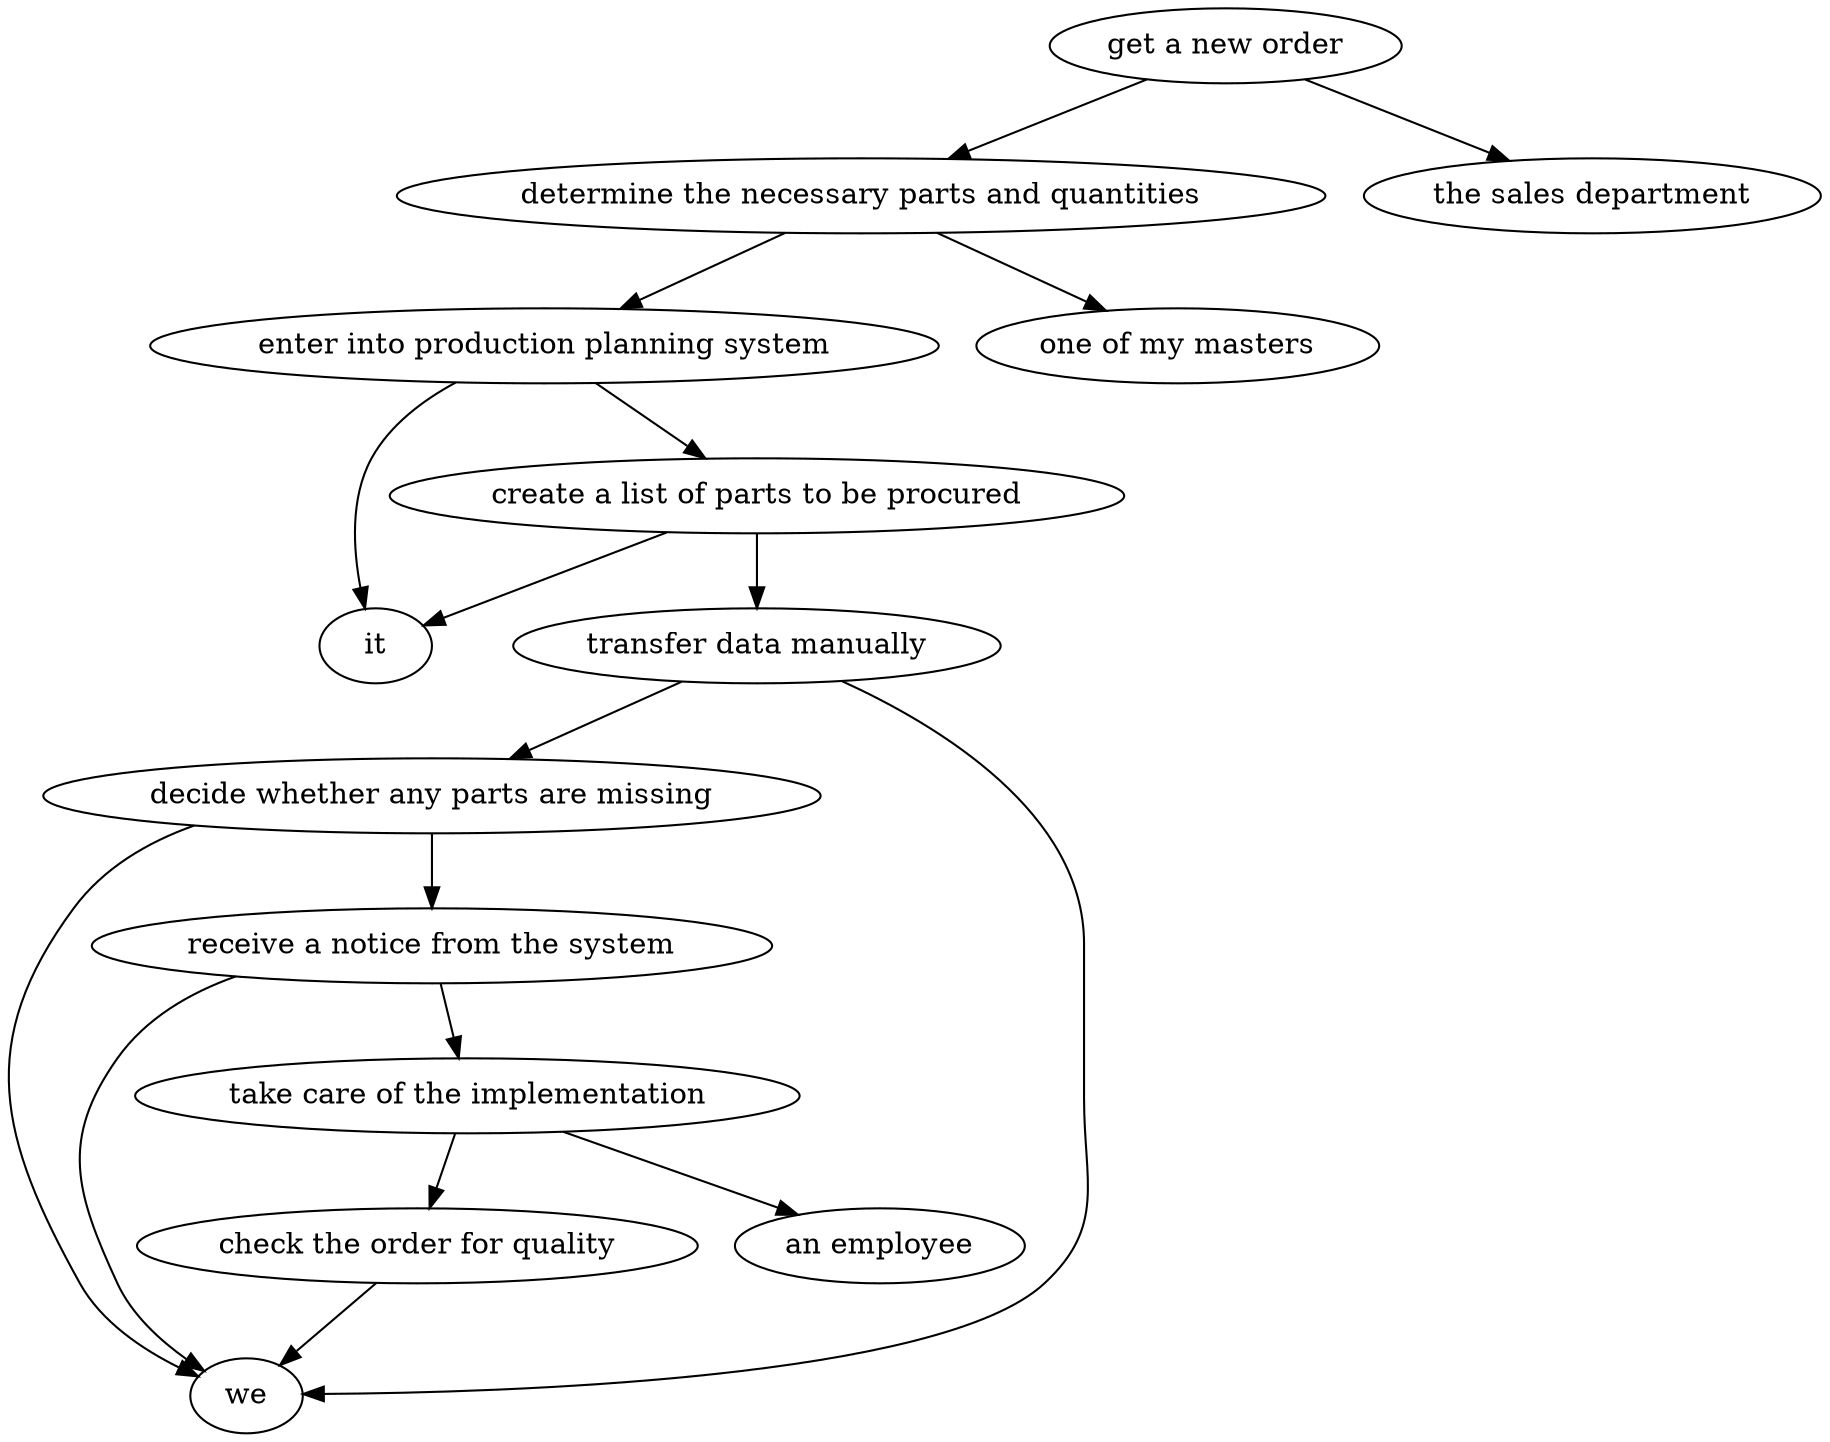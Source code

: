 strict digraph "doc-6.3" {
	graph [name="doc-6.3"];
	"get a new order"	[attrs="{'type': 'Activity', 'label': 'get a new order'}"];
	"determine the necessary parts and quantities"	[attrs="{'type': 'Activity', 'label': 'determine the necessary parts and quantities'}"];
	"get a new order" -> "determine the necessary parts and quantities"	[attrs="{'type': 'flow', 'label': 'flow'}"];
	"the sales department"	[attrs="{'type': 'Actor', 'label': 'the sales department'}"];
	"get a new order" -> "the sales department"	[attrs="{'type': 'actor performer', 'label': 'actor performer'}"];
	"enter into production planning system"	[attrs="{'type': 'Activity', 'label': 'enter into production planning system'}"];
	"determine the necessary parts and quantities" -> "enter into production planning system"	[attrs="{'type': 'flow', 'label': 'flow'}"];
	"one of my masters"	[attrs="{'type': 'Actor', 'label': 'one of my masters'}"];
	"determine the necessary parts and quantities" -> "one of my masters"	[attrs="{'type': 'actor performer', 'label': 'actor performer'}"];
	"create a list of parts to be procured"	[attrs="{'type': 'Activity', 'label': 'create a list of parts to be procured'}"];
	"enter into production planning system" -> "create a list of parts to be procured"	[attrs="{'type': 'flow', 'label': 'flow'}"];
	it	[attrs="{'type': 'Actor', 'label': 'it'}"];
	"enter into production planning system" -> it	[attrs="{'type': 'actor performer', 'label': 'actor performer'}"];
	"transfer data manually"	[attrs="{'type': 'Activity', 'label': 'transfer data manually'}"];
	"create a list of parts to be procured" -> "transfer data manually"	[attrs="{'type': 'flow', 'label': 'flow'}"];
	"create a list of parts to be procured" -> it	[attrs="{'type': 'actor performer', 'label': 'actor performer'}"];
	"decide whether any parts are missing"	[attrs="{'type': 'Activity', 'label': 'decide whether any parts are missing'}"];
	"transfer data manually" -> "decide whether any parts are missing"	[attrs="{'type': 'flow', 'label': 'flow'}"];
	we	[attrs="{'type': 'Actor', 'label': 'we'}"];
	"transfer data manually" -> we	[attrs="{'type': 'actor performer', 'label': 'actor performer'}"];
	"receive a notice from the system"	[attrs="{'type': 'Activity', 'label': 'receive a notice from the system'}"];
	"decide whether any parts are missing" -> "receive a notice from the system"	[attrs="{'type': 'flow', 'label': 'flow'}"];
	"decide whether any parts are missing" -> we	[attrs="{'type': 'actor performer', 'label': 'actor performer'}"];
	"take care of the implementation"	[attrs="{'type': 'Activity', 'label': 'take care of the implementation'}"];
	"receive a notice from the system" -> "take care of the implementation"	[attrs="{'type': 'flow', 'label': 'flow'}"];
	"receive a notice from the system" -> we	[attrs="{'type': 'actor performer', 'label': 'actor performer'}"];
	"check the order for quality"	[attrs="{'type': 'Activity', 'label': 'check the order for quality'}"];
	"take care of the implementation" -> "check the order for quality"	[attrs="{'type': 'flow', 'label': 'flow'}"];
	"an employee"	[attrs="{'type': 'Actor', 'label': 'an employee'}"];
	"take care of the implementation" -> "an employee"	[attrs="{'type': 'actor performer', 'label': 'actor performer'}"];
	"check the order for quality" -> we	[attrs="{'type': 'actor performer', 'label': 'actor performer'}"];
}
